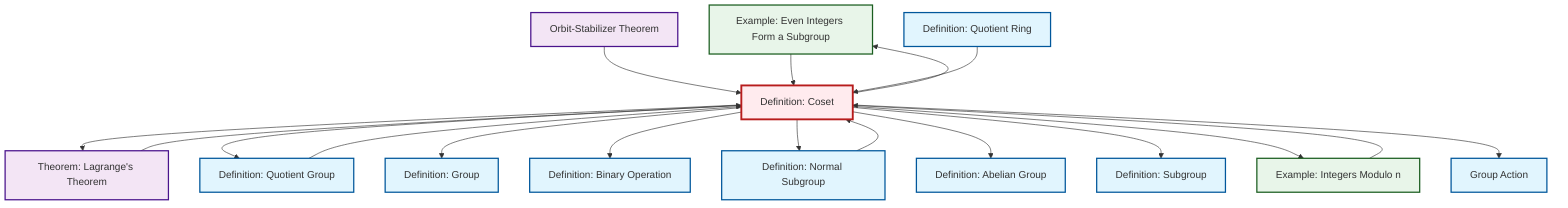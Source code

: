 graph TD
    classDef definition fill:#e1f5fe,stroke:#01579b,stroke-width:2px
    classDef theorem fill:#f3e5f5,stroke:#4a148c,stroke-width:2px
    classDef axiom fill:#fff3e0,stroke:#e65100,stroke-width:2px
    classDef example fill:#e8f5e9,stroke:#1b5e20,stroke-width:2px
    classDef current fill:#ffebee,stroke:#b71c1c,stroke-width:3px
    def-binary-operation["Definition: Binary Operation"]:::definition
    def-group-action["Group Action"]:::definition
    ex-even-integers-subgroup["Example: Even Integers Form a Subgroup"]:::example
    def-normal-subgroup["Definition: Normal Subgroup"]:::definition
    thm-lagrange["Theorem: Lagrange's Theorem"]:::theorem
    def-abelian-group["Definition: Abelian Group"]:::definition
    thm-orbit-stabilizer["Orbit-Stabilizer Theorem"]:::theorem
    def-quotient-ring["Definition: Quotient Ring"]:::definition
    def-group["Definition: Group"]:::definition
    def-coset["Definition: Coset"]:::definition
    def-subgroup["Definition: Subgroup"]:::definition
    def-quotient-group["Definition: Quotient Group"]:::definition
    ex-quotient-integers-mod-n["Example: Integers Modulo n"]:::example
    def-normal-subgroup --> def-coset
    def-coset --> thm-lagrange
    ex-quotient-integers-mod-n --> def-coset
    thm-orbit-stabilizer --> def-coset
    def-coset --> ex-even-integers-subgroup
    def-coset --> def-quotient-group
    def-coset --> def-group
    def-coset --> def-binary-operation
    def-coset --> def-normal-subgroup
    def-coset --> def-abelian-group
    def-coset --> def-subgroup
    ex-even-integers-subgroup --> def-coset
    def-coset --> ex-quotient-integers-mod-n
    def-quotient-ring --> def-coset
    def-quotient-group --> def-coset
    def-coset --> def-group-action
    thm-lagrange --> def-coset
    class def-coset current